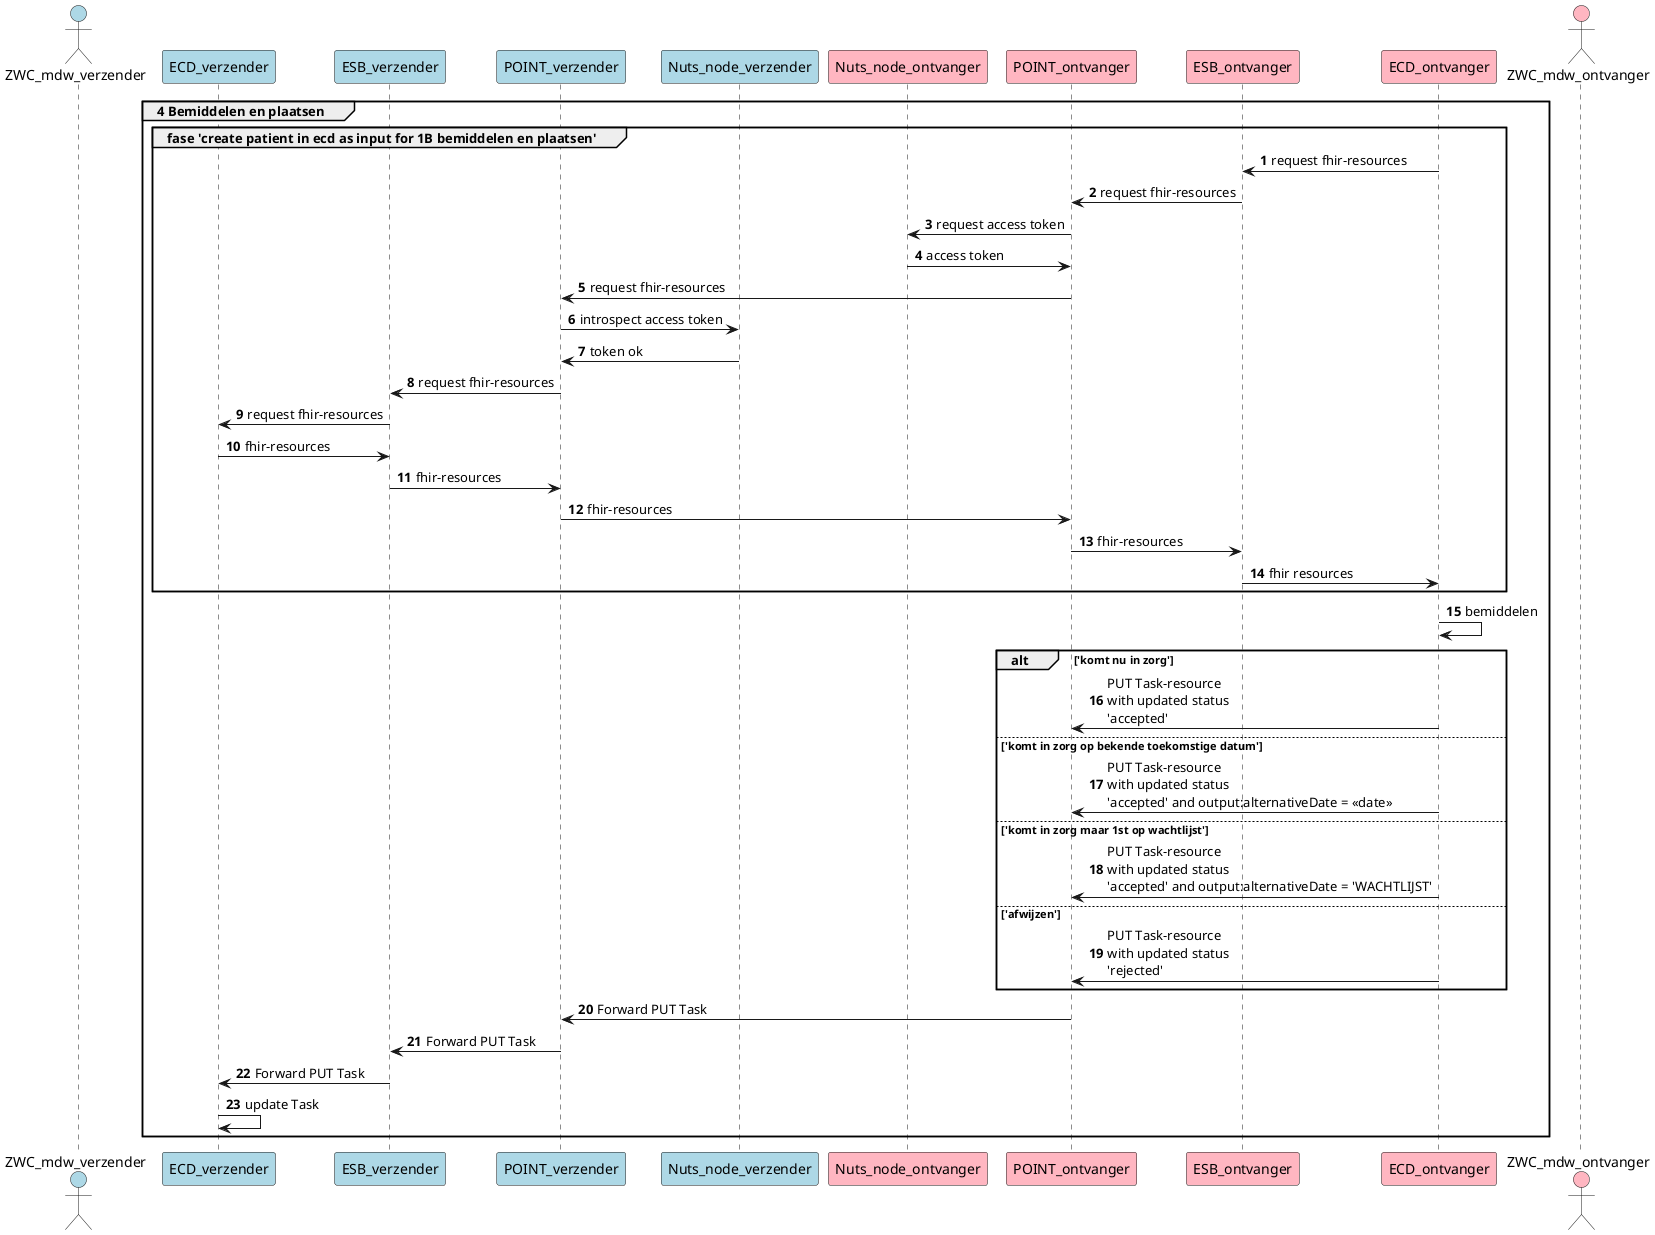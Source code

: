 @startuml
actor ZWC_mdw_verzender #lightblue
participant ECD_verzender #lightblue
participant ESB_verzender #lightblue
participant POINT_verzender #lightblue
participant Nuts_node_verzender #lightblue

participant Nuts_node_ontvanger #lightpink
participant POINT_ontvanger #lightpink
participant ESB_ontvanger #lightpink
participant ECD_ontvanger #lightpink
actor ZWC_mdw_ontvanger #lightpink

autonumber

group 4 Bemiddelen en plaatsen
  
  group fase 'create patient in ecd as input for 1B bemiddelen en plaatsen'
    ECD_ontvanger -> ESB_ontvanger: request fhir-resources
    ESB_ontvanger -> POINT_ontvanger: request fhir-resources
    POINT_ontvanger -> Nuts_node_ontvanger: request access token
    Nuts_node_ontvanger -> POINT_ontvanger: access token
    POINT_ontvanger -> POINT_verzender: request fhir-resources
    POINT_verzender -> Nuts_node_verzender: introspect access token
    Nuts_node_verzender -> POINT_verzender: token ok
    POINT_verzender -> ESB_verzender: request fhir-resources
    ESB_verzender -> ECD_verzender: request fhir-resources
    ECD_verzender -> ESB_verzender: fhir-resources
    ESB_verzender -> POINT_verzender: fhir-resources
    POINT_verzender -> POINT_ontvanger: fhir-resources
    POINT_ontvanger -> ESB_ontvanger: fhir-resources
    ESB_ontvanger -> ECD_ontvanger: fhir resources
  end group

  ECD_ontvanger -> ECD_ontvanger: bemiddelen
  
  alt 'komt nu in zorg'
    ECD_ontvanger -> POINT_ontvanger: PUT Task-resource \nwith updated status\n'accepted'

  else 'komt in zorg op bekende toekomstige datum'
    ECD_ontvanger -> POINT_ontvanger: PUT Task-resource \nwith updated status\n'accepted' and output:alternativeDate = <<date>>

  else 'komt in zorg maar 1st op wachtlijst'
    ECD_ontvanger -> POINT_ontvanger: PUT Task-resource \nwith updated status\n'accepted' and output:alternativeDate = 'WACHTLIJST'

  else 'afwijzen'
    ECD_ontvanger -> POINT_ontvanger: PUT Task-resource \nwith updated status\n'rejected'
  end

  POINT_ontvanger -> POINT_verzender: Forward PUT Task
  POINT_verzender -> ESB_verzender: Forward PUT Task
  ESB_verzender -> ECD_verzender: Forward PUT Task
  ECD_verzender -> ECD_verzender: update Task

end group
@enduml
